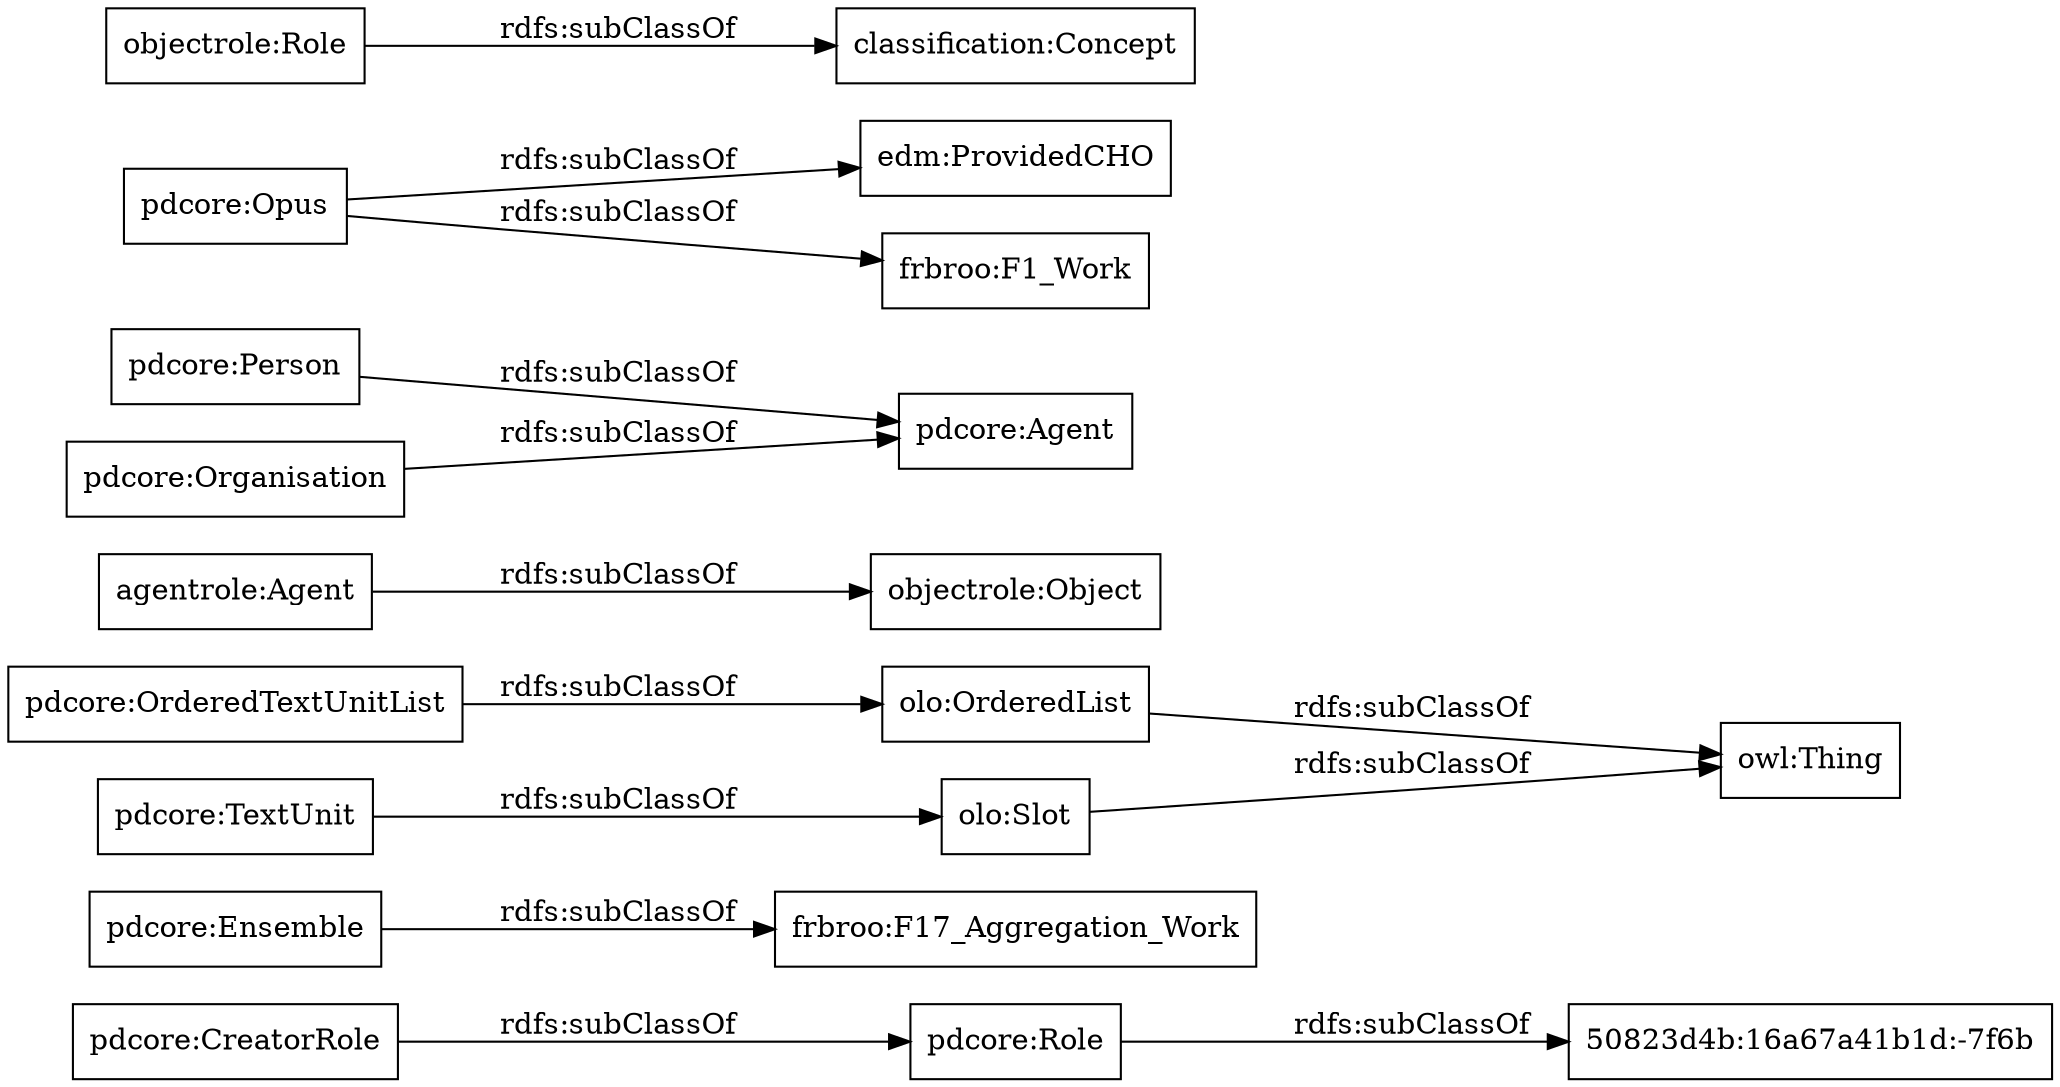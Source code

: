 digraph ar2dtool_diagram { 
rankdir=LR;
size="1000"
node [shape = rectangle, color="black"]; "pdcore:Role" "frbroo:F17_Aggregation_Work" "pdcore:OrderedTextUnitList" "agentrole:Agent" "pdcore:Agent" "pdcore:CreatorRole" "pdcore:Person" "pdcore:Organisation" "50823d4b:16a67a41b1d:-7f6b" "pdcore:Ensemble" "pdcore:TextUnit" "edm:ProvidedCHO" "pdcore:Opus" "frbroo:F1_Work" "owl:Thing" "objectrole:Role" "objectrole:Object" "olo:Slot" "olo:OrderedList" "classification:Concept" ; /*classes style*/
	"pdcore:Role" -> "50823d4b:16a67a41b1d:-7f6b" [ label = "rdfs:subClassOf" ];
	"pdcore:Opus" -> "frbroo:F1_Work" [ label = "rdfs:subClassOf" ];
	"pdcore:Opus" -> "edm:ProvidedCHO" [ label = "rdfs:subClassOf" ];
	"pdcore:Person" -> "pdcore:Agent" [ label = "rdfs:subClassOf" ];
	"olo:OrderedList" -> "owl:Thing" [ label = "rdfs:subClassOf" ];
	"olo:Slot" -> "owl:Thing" [ label = "rdfs:subClassOf" ];
	"pdcore:TextUnit" -> "olo:Slot" [ label = "rdfs:subClassOf" ];
	"agentrole:Agent" -> "objectrole:Object" [ label = "rdfs:subClassOf" ];
	"pdcore:Ensemble" -> "frbroo:F17_Aggregation_Work" [ label = "rdfs:subClassOf" ];
	"pdcore:OrderedTextUnitList" -> "olo:OrderedList" [ label = "rdfs:subClassOf" ];
	"objectrole:Role" -> "classification:Concept" [ label = "rdfs:subClassOf" ];
	"pdcore:Organisation" -> "pdcore:Agent" [ label = "rdfs:subClassOf" ];
	"pdcore:CreatorRole" -> "pdcore:Role" [ label = "rdfs:subClassOf" ];

}
